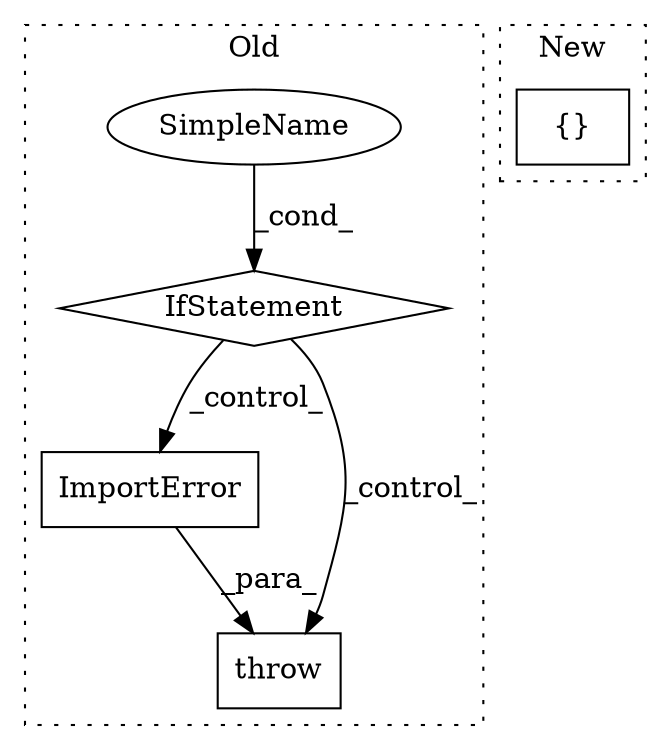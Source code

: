 digraph G {
subgraph cluster0 {
1 [label="ImportError" a="32" s="1346,1492" l="12,1" shape="box"];
3 [label="IfStatement" a="25" s="501,564" l="4,2" shape="diamond"];
4 [label="SimpleName" a="42" s="" l="" shape="ellipse"];
5 [label="throw" a="53" s="1340" l="6" shape="box"];
label = "Old";
style="dotted";
}
subgraph cluster1 {
2 [label="{}" a="4" s="1268,1406" l="6,2" shape="box"];
label = "New";
style="dotted";
}
1 -> 5 [label="_para_"];
3 -> 5 [label="_control_"];
3 -> 1 [label="_control_"];
4 -> 3 [label="_cond_"];
}